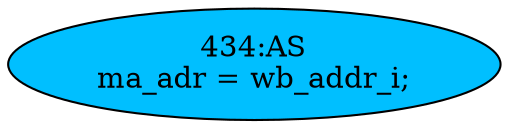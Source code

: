strict digraph "" {
	node [label="\N"];
	"434:AS"	 [ast="<pyverilog.vparser.ast.Assign object at 0x7f7bca951410>",
		def_var="['ma_adr']",
		fillcolor=deepskyblue,
		label="434:AS
ma_adr = wb_addr_i;",
		statements="[]",
		style=filled,
		typ=Assign,
		use_var="['wb_addr_i']"];
}
